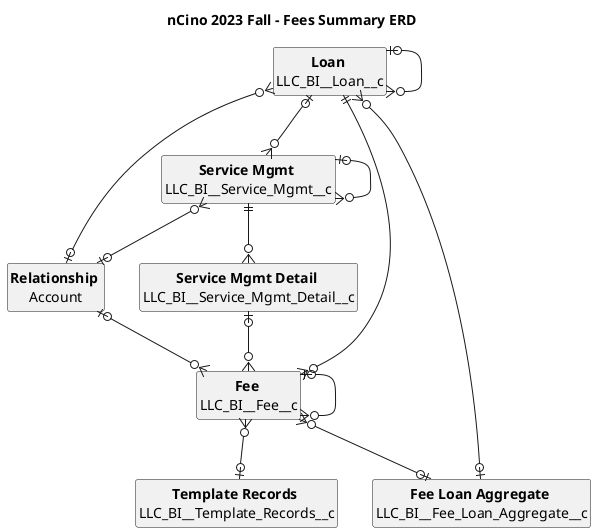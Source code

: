 @startuml
'https://plantuml.com/class-diagram

title nCino 2023 Fall - Fees Summary ERD

'skinparam classBorderThickness 0

hide circle
hide empty methods
hide empty fields


entity TemplateRecords as "<b>Template Records</b> \nLLC_BI__Template_Records__c"
entity Relationship as "<b>Relationship</b> \nAccount"
entity ServiceMgmtDetail as "<b>Service Mgmt Detail</b> \nLLC_BI__Service_Mgmt_Detail__c"
entity ServiceMgmt as "<b>Service Mgmt</b> \nLLC_BI__Service_Mgmt__c"
entity Fee as "<b>Fee</b> \nLLC_BI__Fee__c"
entity FeeLoanAggregate as "<b>Fee Loan Aggregate</b> \nLLC_BI__Fee_Loan_Aggregate__c"
entity Loan as "<b>Loan</b> \nLLC_BI__Loan__c"

Loan |o--o{ Loan
Loan |o--o{ ServiceMgmt
Loan }o--o| Relationship
Loan }o--o| FeeLoanAggregate
Loan ||--o{ Fee
ServiceMgmt }o--o| Relationship
ServiceMgmt |o--o{ ServiceMgmt
ServiceMgmt ||--o{ ServiceMgmtDetail
ServiceMgmtDetail |o--o{ Fee
Relationship |o--o{ Fee
Fee }o--o| FeeLoanAggregate
Fee |o--o{ Fee
Fee }o--o| TemplateRecords

@enduml
